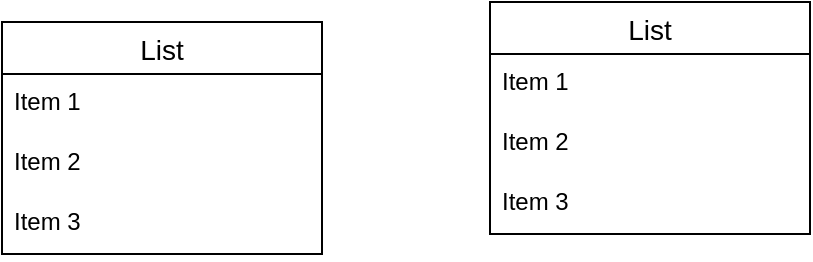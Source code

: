 <mxfile version="24.8.3">
  <diagram name="Pàgina-1" id="2MYZSKgYS-YBOU3WttR9">
    <mxGraphModel dx="1368" dy="788" grid="1" gridSize="10" guides="1" tooltips="1" connect="1" arrows="1" fold="1" page="1" pageScale="1" pageWidth="827" pageHeight="1169" math="0" shadow="0">
      <root>
        <mxCell id="0" />
        <mxCell id="1" parent="0" />
        <mxCell id="SH2_BlAndXMaVn3l2H9Y-1" value="List" style="swimlane;fontStyle=0;childLayout=stackLayout;horizontal=1;startSize=26;horizontalStack=0;resizeParent=1;resizeParentMax=0;resizeLast=0;collapsible=1;marginBottom=0;align=center;fontSize=14;" vertex="1" parent="1">
          <mxGeometry x="334" y="210" width="160" height="116" as="geometry" />
        </mxCell>
        <mxCell id="SH2_BlAndXMaVn3l2H9Y-2" value="Item 1" style="text;strokeColor=none;fillColor=none;spacingLeft=4;spacingRight=4;overflow=hidden;rotatable=0;points=[[0,0.5],[1,0.5]];portConstraint=eastwest;fontSize=12;whiteSpace=wrap;html=1;" vertex="1" parent="SH2_BlAndXMaVn3l2H9Y-1">
          <mxGeometry y="26" width="160" height="30" as="geometry" />
        </mxCell>
        <mxCell id="SH2_BlAndXMaVn3l2H9Y-3" value="Item 2" style="text;strokeColor=none;fillColor=none;spacingLeft=4;spacingRight=4;overflow=hidden;rotatable=0;points=[[0,0.5],[1,0.5]];portConstraint=eastwest;fontSize=12;whiteSpace=wrap;html=1;" vertex="1" parent="SH2_BlAndXMaVn3l2H9Y-1">
          <mxGeometry y="56" width="160" height="30" as="geometry" />
        </mxCell>
        <mxCell id="SH2_BlAndXMaVn3l2H9Y-4" value="Item 3" style="text;strokeColor=none;fillColor=none;spacingLeft=4;spacingRight=4;overflow=hidden;rotatable=0;points=[[0,0.5],[1,0.5]];portConstraint=eastwest;fontSize=12;whiteSpace=wrap;html=1;" vertex="1" parent="SH2_BlAndXMaVn3l2H9Y-1">
          <mxGeometry y="86" width="160" height="30" as="geometry" />
        </mxCell>
        <mxCell id="SH2_BlAndXMaVn3l2H9Y-5" value="List" style="swimlane;fontStyle=0;childLayout=stackLayout;horizontal=1;startSize=26;horizontalStack=0;resizeParent=1;resizeParentMax=0;resizeLast=0;collapsible=1;marginBottom=0;align=center;fontSize=14;" vertex="1" parent="1">
          <mxGeometry x="90" y="220" width="160" height="116" as="geometry" />
        </mxCell>
        <mxCell id="SH2_BlAndXMaVn3l2H9Y-6" value="Item 1" style="text;strokeColor=none;fillColor=none;spacingLeft=4;spacingRight=4;overflow=hidden;rotatable=0;points=[[0,0.5],[1,0.5]];portConstraint=eastwest;fontSize=12;whiteSpace=wrap;html=1;" vertex="1" parent="SH2_BlAndXMaVn3l2H9Y-5">
          <mxGeometry y="26" width="160" height="30" as="geometry" />
        </mxCell>
        <mxCell id="SH2_BlAndXMaVn3l2H9Y-7" value="Item 2" style="text;strokeColor=none;fillColor=none;spacingLeft=4;spacingRight=4;overflow=hidden;rotatable=0;points=[[0,0.5],[1,0.5]];portConstraint=eastwest;fontSize=12;whiteSpace=wrap;html=1;" vertex="1" parent="SH2_BlAndXMaVn3l2H9Y-5">
          <mxGeometry y="56" width="160" height="30" as="geometry" />
        </mxCell>
        <mxCell id="SH2_BlAndXMaVn3l2H9Y-8" value="Item 3" style="text;strokeColor=none;fillColor=none;spacingLeft=4;spacingRight=4;overflow=hidden;rotatable=0;points=[[0,0.5],[1,0.5]];portConstraint=eastwest;fontSize=12;whiteSpace=wrap;html=1;" vertex="1" parent="SH2_BlAndXMaVn3l2H9Y-5">
          <mxGeometry y="86" width="160" height="30" as="geometry" />
        </mxCell>
      </root>
    </mxGraphModel>
  </diagram>
</mxfile>
